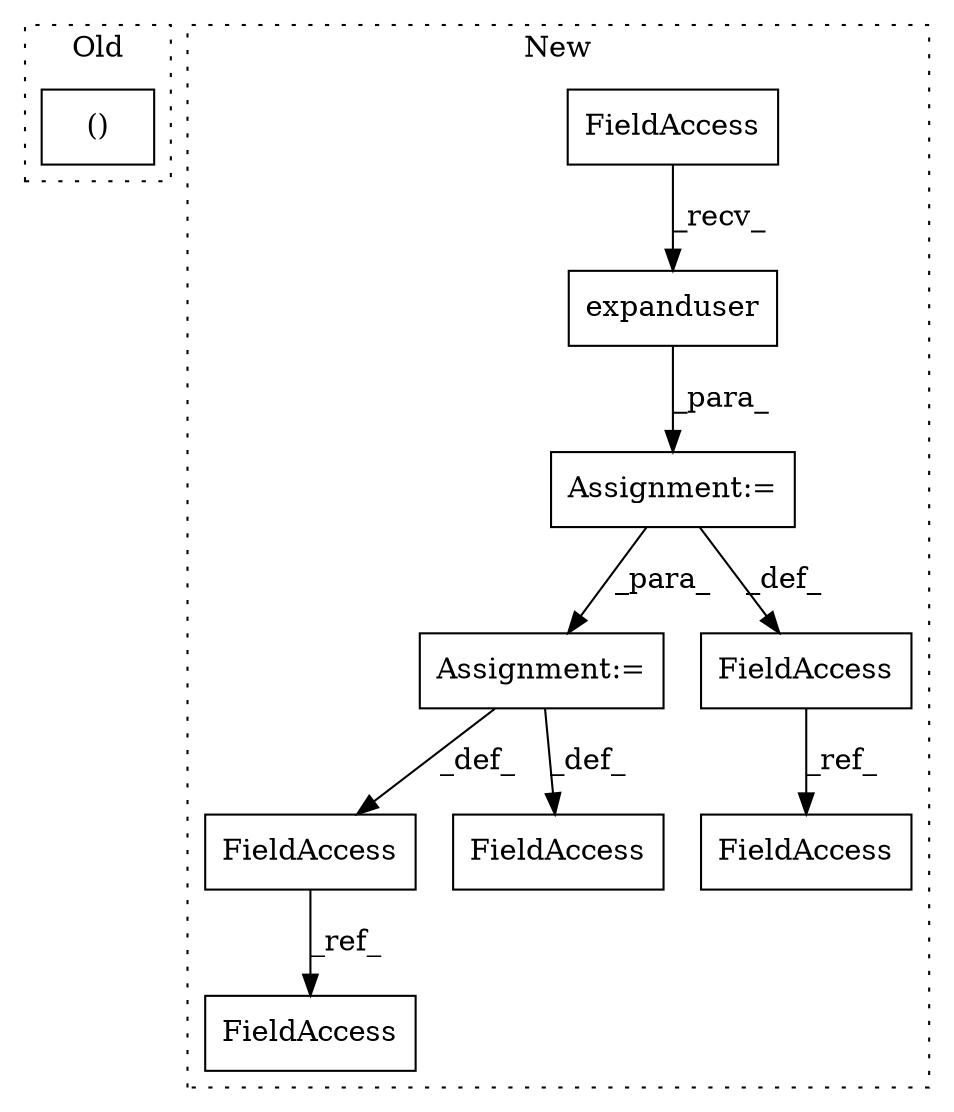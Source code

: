 digraph G {
subgraph cluster0 {
1 [label="()" a="106" s="4020" l="131" shape="box"];
label = "Old";
style="dotted";
}
subgraph cluster1 {
2 [label="expanduser" a="32" s="1412,1427" l="11,1" shape="box"];
3 [label="FieldAccess" a="22" s="1404" l="7" shape="box"];
4 [label="Assignment:=" a="7" s="1750" l="1" shape="box"];
5 [label="FieldAccess" a="22" s="1738" l="12" shape="box"];
6 [label="FieldAccess" a="22" s="1824" l="12" shape="box"];
7 [label="FieldAccess" a="22" s="1792" l="18" shape="box"];
8 [label="FieldAccess" a="22" s="1518" l="9" shape="box"];
9 [label="FieldAccess" a="22" s="1764" l="9" shape="box"];
10 [label="Assignment:=" a="7" s="1527" l="1" shape="box"];
label = "New";
style="dotted";
}
2 -> 10 [label="_para_"];
3 -> 2 [label="_recv_"];
4 -> 7 [label="_def_"];
4 -> 5 [label="_def_"];
5 -> 6 [label="_ref_"];
8 -> 9 [label="_ref_"];
10 -> 8 [label="_def_"];
10 -> 4 [label="_para_"];
}